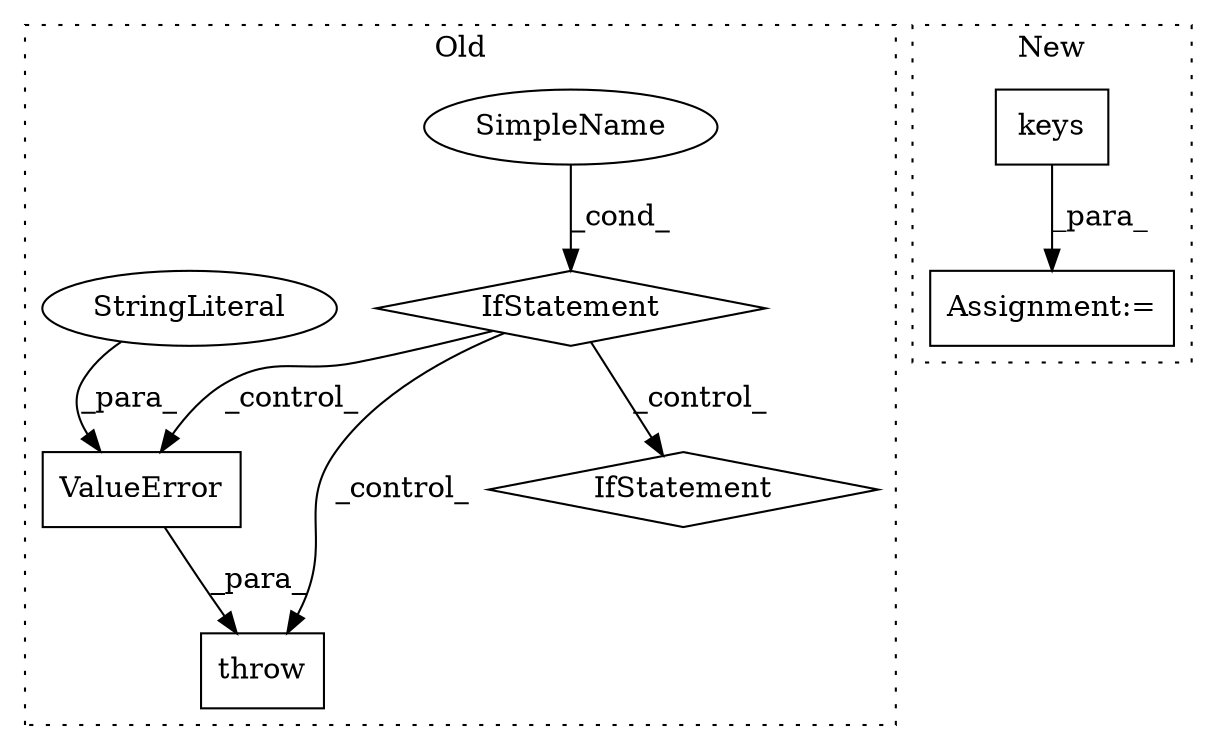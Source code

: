 digraph G {
subgraph cluster0 {
1 [label="ValueError" a="32" s="2240,2290" l="11,1" shape="box"];
3 [label="throw" a="53" s="2234" l="6" shape="box"];
4 [label="IfStatement" a="25" s="2201,2224" l="4,2" shape="diamond"];
5 [label="SimpleName" a="42" s="" l="" shape="ellipse"];
6 [label="StringLiteral" a="45" s="2251" l="39" shape="ellipse"];
8 [label="IfStatement" a="25" s="2874" l="30" shape="diamond"];
label = "Old";
style="dotted";
}
subgraph cluster1 {
2 [label="keys" a="32" s="1422" l="6" shape="box"];
7 [label="Assignment:=" a="7" s="1399" l="107" shape="box"];
label = "New";
style="dotted";
}
1 -> 3 [label="_para_"];
2 -> 7 [label="_para_"];
4 -> 8 [label="_control_"];
4 -> 1 [label="_control_"];
4 -> 3 [label="_control_"];
5 -> 4 [label="_cond_"];
6 -> 1 [label="_para_"];
}